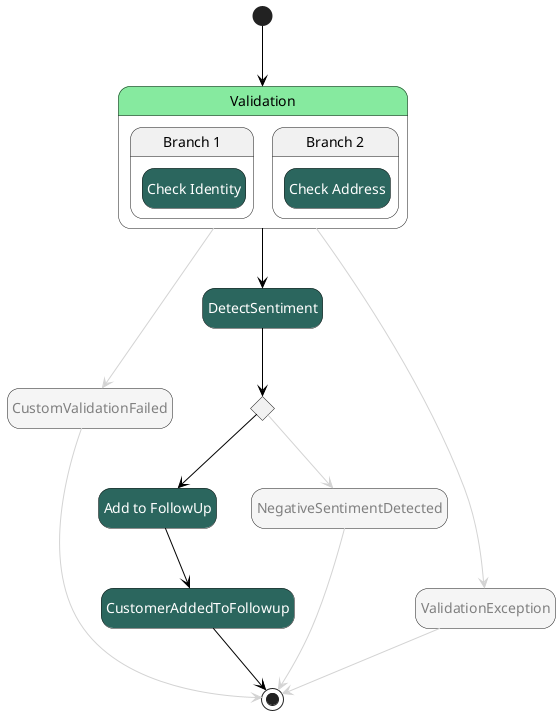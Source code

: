 @startuml
hide empty description
skinparam ArrowColor #black
skinparam state {

    BackgroundColor<<Choice>> #whitesmoke
    FontColor<<Choice>> automatic

    BackgroundColor<<aslParallel>> #whitesmoke

    BackgroundColor<<aslTask>> #lightblue
    FontColor<<aslTask>> automatic
    BackgroundColor<<Compensate>> #orange
    FontColor<<CustomStyle0>> automatic
    BackgroundColor<<CustomStyle0>> #86ea9f
    FontColor<<CustomStyle1>> automatic
    BackgroundColor<<CustomStyle1>> #2b665e
    FontColor<<CustomStyle2>> automatic
    BackgroundColor<<CustomStyle2>> #2b665e
    FontColor<<CustomStyle3>> automatic
    BackgroundColor<<CustomStyle3>> #2b665e
    FontColor<<CustomStyle4>> automatic
    BackgroundColor<<CustomStyle4>> #86ea9f
    FontColor<<CustomStyle5>> automatic
    BackgroundColor<<CustomStyle5>> #2b665e
    FontColor<<CustomStyle6>> automatic
    BackgroundColor<<CustomStyle6>> #2b665e
    FontColor<<CustomStyle7>> gray
    BackgroundColor<<CustomStyle7>> #whitesmoke
}
state "Add to FollowUp" as state7<<CustomStyle5>>
state "CustomValidationFailed" as state6<<CustomStyle7>>
state "CustomerAddedToFollowup" as state8<<CustomStyle6>>
state "DetectSentiment" as state2<<CustomStyle3>>
state "Is Positive \nSentiment?" as state4<<Choice>>
state "NegativeSentimentDetected" as state5<<CustomStyle7>>
state "Validation" as state1<<CustomStyle0>> {
state "Branch 1" as state1_1 {
state "Check Identity" as state9<<CustomStyle1>>
}
state "Branch 2" as state1_2 {
state "Check Address" as state10<<CustomStyle2>>
}
}
state "ValidationException" as state3<<CustomStyle7>>
[*] --> state1
state1 --> state2
state1 -[#lightgray]-> state6
state1 -[#lightgray]-> state3
state2 --> state4
state3 -[#lightgray]-> [*]
state4 --> state7
state4 -[#lightgray]-> state5
state5 -[#lightgray]-> [*]
state6 -[#lightgray]-> [*]
state7 --> state8
state8 --> [*]
@enduml
